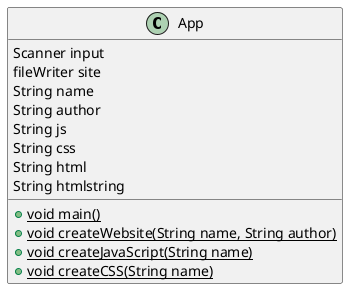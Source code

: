 @startuml
'https://plantuml.com/class-diagram

class App {
+{static}void main()
+{static}void createWebsite(String name, String author)
+{static}void createJavaScript(String name)
+{static}void createCSS(String name)
Scanner input
fileWriter site
String name
String author
String js
String css
String html
String htmlstring
}


@enduml